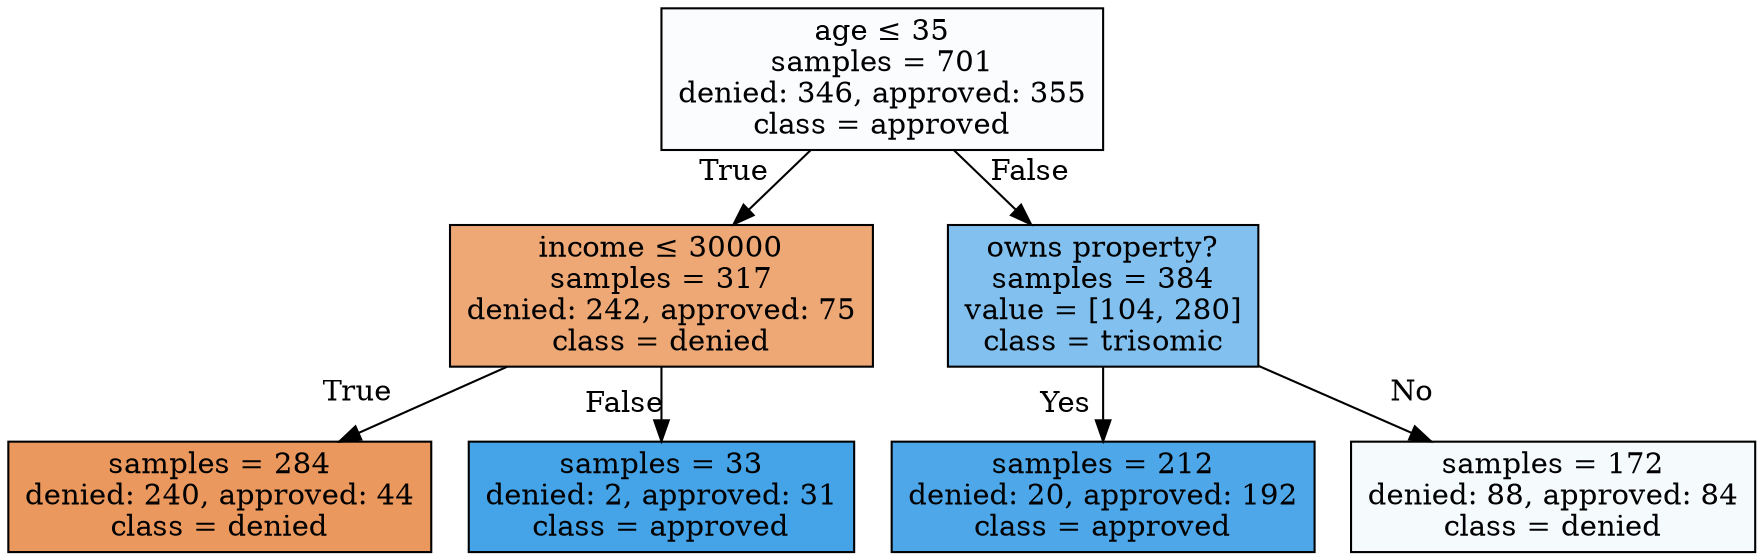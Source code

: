 digraph Tree {
node [shape=box, style="filled", color="black"] ;
0 [label=<age &le; 35<br/>samples = 701<br/>
denied: 346, approved: 355<br/>class = approved>, fillcolor="#399de506"] ;
1 [label=<income &le; 30000<br/>samples = 317<br/>
denied: 242, approved: 75<br/>class = denied>, fillcolor="#e58139b0"] ;
0 -> 1 [labeldistance=2.5, labelangle=45, headlabel="True"] ;
2 [label=<samples = 284<br/>denied: 240, approved: 44<br/>
class = denied>, fillcolor="#e58139d0"] ;
1 -> 2 [labeldistance=2.5, labelangle=45, headlabel="True"] ;
3 [label=<samples = 33<br/>denied: 2, approved: 31<br/>
class = approved>, fillcolor="#399de5ef"] ;
1 -> 3 [labeldistance=2.5, labelangle=45, headlabel="False"] ;
4 [label=<owns property?<br/>samples = 384<br/>
value = [104, 280]<br/>class = trisomic>, fillcolor="#399de5a0"] ;
0 -> 4 [labeldistance=2.5, labelangle=-45, headlabel="False"] ;
5 [label=<samples = 212<br/>denied: 20, approved: 192<br/>
class = approved>, fillcolor="#399de5e4"] ;
4 -> 5 [labeldistance=2.5, labelangle=45, headlabel="Yes"] ;
6 [label=<samples = 172<br/>denied: 88, approved: 84<br/>
class = denied>, fillcolor="#399de50c"] ;
4 -> 6 [labeldistance=2.5, labelangle=-45, headlabel="No"]  ;
}